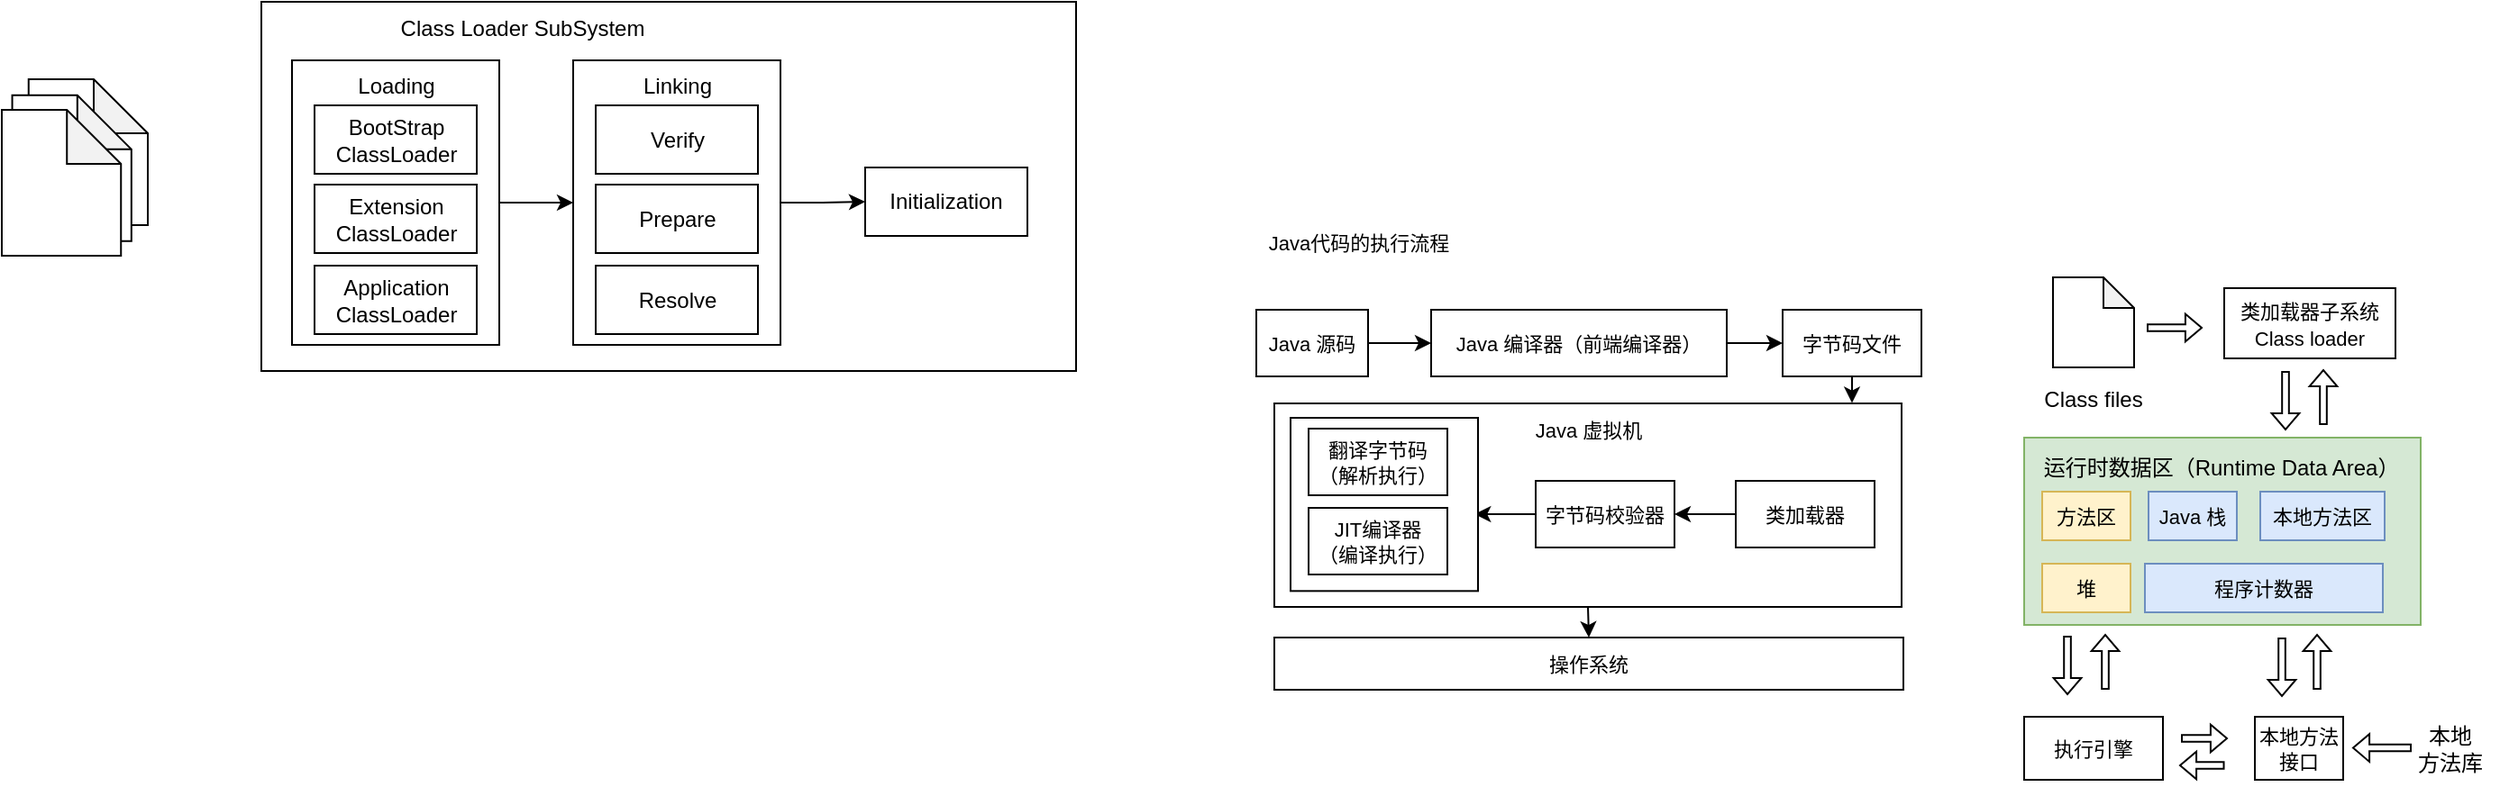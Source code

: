 <mxfile version="20.7.4" type="github">
  <diagram id="2l6POookc13yUhbBXWqV" name="第 1 页">
    <mxGraphModel dx="1468" dy="592" grid="0" gridSize="10" guides="1" tooltips="1" connect="1" arrows="1" fold="1" page="1" pageScale="1" pageWidth="827" pageHeight="1169" math="0" shadow="0">
      <root>
        <mxCell id="0" />
        <mxCell id="1" parent="0" />
        <mxCell id="GEyLh_Zw_DPHrhrjRqtt-2" value="Class files" style="text;html=1;align=center;verticalAlign=middle;resizable=0;points=[];autosize=1;strokeColor=none;fillColor=none;" parent="1" vertex="1">
          <mxGeometry x="331" y="264" width="73" height="26" as="geometry" />
        </mxCell>
        <mxCell id="GEyLh_Zw_DPHrhrjRqtt-4" value="" style="shape=note;whiteSpace=wrap;html=1;backgroundOutline=1;darkOpacity=0.05;size=17;" parent="1" vertex="1">
          <mxGeometry x="346" y="209" width="45" height="50" as="geometry" />
        </mxCell>
        <mxCell id="GEyLh_Zw_DPHrhrjRqtt-7" value="" style="shape=flexArrow;endArrow=classic;html=1;rounded=0;width=3.81;endSize=2.681;endWidth=10.567;" parent="1" edge="1">
          <mxGeometry width="50" height="50" relative="1" as="geometry">
            <mxPoint x="398" y="237" as="sourcePoint" />
            <mxPoint x="429" y="237" as="targetPoint" />
          </mxGeometry>
        </mxCell>
        <mxCell id="GEyLh_Zw_DPHrhrjRqtt-8" value="" style="shape=flexArrow;endArrow=classic;html=1;rounded=0;width=3.81;endSize=2.681;endWidth=10.567;" parent="1" edge="1">
          <mxGeometry width="50" height="50" relative="1" as="geometry">
            <mxPoint x="475" y="261" as="sourcePoint" />
            <mxPoint x="475" y="294" as="targetPoint" />
          </mxGeometry>
        </mxCell>
        <mxCell id="GEyLh_Zw_DPHrhrjRqtt-9" value="&lt;font style=&quot;font-size: 11px;&quot;&gt;类加载器子系统&lt;br&gt;Class loader&lt;br&gt;&lt;/font&gt;" style="rounded=0;whiteSpace=wrap;html=1;" parent="1" vertex="1">
          <mxGeometry x="441" y="215" width="95" height="39" as="geometry" />
        </mxCell>
        <mxCell id="GEyLh_Zw_DPHrhrjRqtt-11" value="" style="shape=flexArrow;endArrow=classic;html=1;rounded=0;width=3.81;endSize=2.681;endWidth=10.567;" parent="1" edge="1">
          <mxGeometry width="50" height="50" relative="1" as="geometry">
            <mxPoint x="496" y="291" as="sourcePoint" />
            <mxPoint x="496" y="260" as="targetPoint" />
          </mxGeometry>
        </mxCell>
        <mxCell id="GEyLh_Zw_DPHrhrjRqtt-12" value="" style="rounded=0;whiteSpace=wrap;html=1;fontSize=11;fillColor=#d5e8d4;strokeColor=#82b366;" parent="1" vertex="1">
          <mxGeometry x="330" y="298" width="220" height="104" as="geometry" />
        </mxCell>
        <mxCell id="GEyLh_Zw_DPHrhrjRqtt-13" value="运行时数据区（Runtime Data Area）" style="text;html=1;align=center;verticalAlign=middle;resizable=0;points=[];autosize=1;strokeColor=none;fillColor=none;" parent="1" vertex="1">
          <mxGeometry x="331" y="302" width="215" height="26" as="geometry" />
        </mxCell>
        <mxCell id="GEyLh_Zw_DPHrhrjRqtt-14" value="方法区" style="rounded=0;whiteSpace=wrap;html=1;fontSize=11;fillColor=#fff2cc;strokeColor=#d6b656;" parent="1" vertex="1">
          <mxGeometry x="340" y="328" width="49" height="27" as="geometry" />
        </mxCell>
        <mxCell id="GEyLh_Zw_DPHrhrjRqtt-15" value="Java 栈" style="rounded=0;whiteSpace=wrap;html=1;fontSize=11;fillColor=#dae8fc;strokeColor=#6c8ebf;" parent="1" vertex="1">
          <mxGeometry x="399" y="328" width="49" height="27" as="geometry" />
        </mxCell>
        <mxCell id="GEyLh_Zw_DPHrhrjRqtt-16" value="本地方法区" style="rounded=0;whiteSpace=wrap;html=1;fontSize=11;fillColor=#dae8fc;strokeColor=#6c8ebf;" parent="1" vertex="1">
          <mxGeometry x="461" y="328" width="69" height="27" as="geometry" />
        </mxCell>
        <mxCell id="GEyLh_Zw_DPHrhrjRqtt-17" value="堆" style="rounded=0;whiteSpace=wrap;html=1;fontSize=11;fillColor=#fff2cc;strokeColor=#d6b656;" parent="1" vertex="1">
          <mxGeometry x="340" y="368" width="49" height="27" as="geometry" />
        </mxCell>
        <mxCell id="GEyLh_Zw_DPHrhrjRqtt-18" value="程序计数器" style="rounded=0;whiteSpace=wrap;html=1;fontSize=11;fillColor=#dae8fc;strokeColor=#6c8ebf;" parent="1" vertex="1">
          <mxGeometry x="397" y="368" width="132" height="27" as="geometry" />
        </mxCell>
        <mxCell id="GEyLh_Zw_DPHrhrjRqtt-19" value="" style="shape=flexArrow;endArrow=classic;html=1;rounded=0;width=3.81;endSize=2.681;endWidth=10.567;" parent="1" edge="1">
          <mxGeometry width="50" height="50" relative="1" as="geometry">
            <mxPoint x="354.01" y="408" as="sourcePoint" />
            <mxPoint x="354.01" y="441" as="targetPoint" />
          </mxGeometry>
        </mxCell>
        <mxCell id="GEyLh_Zw_DPHrhrjRqtt-20" value="" style="shape=flexArrow;endArrow=classic;html=1;rounded=0;width=3.81;endSize=2.681;endWidth=10.567;" parent="1" edge="1">
          <mxGeometry width="50" height="50" relative="1" as="geometry">
            <mxPoint x="375.01" y="438" as="sourcePoint" />
            <mxPoint x="375.01" y="407" as="targetPoint" />
          </mxGeometry>
        </mxCell>
        <mxCell id="GEyLh_Zw_DPHrhrjRqtt-21" value="" style="shape=flexArrow;endArrow=classic;html=1;rounded=0;width=3.81;endSize=2.681;endWidth=10.567;" parent="1" edge="1">
          <mxGeometry width="50" height="50" relative="1" as="geometry">
            <mxPoint x="441.26" y="480" as="sourcePoint" />
            <mxPoint x="416" y="480" as="targetPoint" />
          </mxGeometry>
        </mxCell>
        <mxCell id="GEyLh_Zw_DPHrhrjRqtt-22" value="" style="shape=flexArrow;endArrow=classic;html=1;rounded=0;width=3.81;endSize=2.681;endWidth=10.567;" parent="1" edge="1">
          <mxGeometry width="50" height="50" relative="1" as="geometry">
            <mxPoint x="417" y="465" as="sourcePoint" />
            <mxPoint x="443" y="465" as="targetPoint" />
          </mxGeometry>
        </mxCell>
        <mxCell id="GEyLh_Zw_DPHrhrjRqtt-23" value="执行引擎" style="rounded=0;whiteSpace=wrap;html=1;fontSize=11;" parent="1" vertex="1">
          <mxGeometry x="330" y="453" width="77" height="35" as="geometry" />
        </mxCell>
        <mxCell id="GEyLh_Zw_DPHrhrjRqtt-24" value="本地方法接口" style="rounded=0;whiteSpace=wrap;html=1;fontSize=11;" parent="1" vertex="1">
          <mxGeometry x="458" y="453" width="49" height="35" as="geometry" />
        </mxCell>
        <mxCell id="GEyLh_Zw_DPHrhrjRqtt-25" value="" style="shape=flexArrow;endArrow=classic;html=1;rounded=0;width=3.81;endSize=2.681;endWidth=10.567;" parent="1" edge="1">
          <mxGeometry width="50" height="50" relative="1" as="geometry">
            <mxPoint x="473.01" y="409" as="sourcePoint" />
            <mxPoint x="473.01" y="442" as="targetPoint" />
          </mxGeometry>
        </mxCell>
        <mxCell id="GEyLh_Zw_DPHrhrjRqtt-26" value="" style="shape=flexArrow;endArrow=classic;html=1;rounded=0;width=3.81;endSize=2.681;endWidth=10.567;" parent="1" edge="1">
          <mxGeometry width="50" height="50" relative="1" as="geometry">
            <mxPoint x="492.51" y="438" as="sourcePoint" />
            <mxPoint x="492.51" y="407" as="targetPoint" />
          </mxGeometry>
        </mxCell>
        <mxCell id="GEyLh_Zw_DPHrhrjRqtt-27" value="" style="shape=flexArrow;endArrow=classic;html=1;rounded=0;width=3.81;endSize=2.681;endWidth=10.567;" parent="1" edge="1">
          <mxGeometry width="50" height="50" relative="1" as="geometry">
            <mxPoint x="545" y="470.26" as="sourcePoint" />
            <mxPoint x="512.0" y="470.26" as="targetPoint" />
          </mxGeometry>
        </mxCell>
        <mxCell id="GEyLh_Zw_DPHrhrjRqtt-28" value="本地&lt;br&gt;方法库" style="text;html=1;align=center;verticalAlign=middle;resizable=0;points=[];autosize=1;strokeColor=none;fillColor=none;" parent="1" vertex="1">
          <mxGeometry x="539" y="450" width="54" height="41" as="geometry" />
        </mxCell>
        <mxCell id="GEyLh_Zw_DPHrhrjRqtt-43" style="edgeStyle=orthogonalEdgeStyle;rounded=0;orthogonalLoop=1;jettySize=auto;html=1;exitX=1;exitY=0.5;exitDx=0;exitDy=0;fontSize=11;" parent="1" source="GEyLh_Zw_DPHrhrjRqtt-30" target="GEyLh_Zw_DPHrhrjRqtt-31" edge="1">
          <mxGeometry relative="1" as="geometry" />
        </mxCell>
        <mxCell id="GEyLh_Zw_DPHrhrjRqtt-30" value="Java 源码" style="rounded=0;whiteSpace=wrap;html=1;fontSize=11;" parent="1" vertex="1">
          <mxGeometry x="-96" y="227" width="62" height="37" as="geometry" />
        </mxCell>
        <mxCell id="GEyLh_Zw_DPHrhrjRqtt-44" style="edgeStyle=orthogonalEdgeStyle;rounded=0;orthogonalLoop=1;jettySize=auto;html=1;exitX=1;exitY=0.5;exitDx=0;exitDy=0;fontSize=11;" parent="1" source="GEyLh_Zw_DPHrhrjRqtt-31" target="GEyLh_Zw_DPHrhrjRqtt-32" edge="1">
          <mxGeometry relative="1" as="geometry" />
        </mxCell>
        <mxCell id="GEyLh_Zw_DPHrhrjRqtt-31" value="Java 编译器（前端编译器）" style="rounded=0;whiteSpace=wrap;html=1;fontSize=11;" parent="1" vertex="1">
          <mxGeometry x="1" y="227" width="164" height="37" as="geometry" />
        </mxCell>
        <mxCell id="GEyLh_Zw_DPHrhrjRqtt-45" style="edgeStyle=orthogonalEdgeStyle;rounded=0;orthogonalLoop=1;jettySize=auto;html=1;exitX=0.5;exitY=1;exitDx=0;exitDy=0;entryX=0.921;entryY=-0.002;entryDx=0;entryDy=0;entryPerimeter=0;fontSize=11;" parent="1" source="GEyLh_Zw_DPHrhrjRqtt-32" target="GEyLh_Zw_DPHrhrjRqtt-33" edge="1">
          <mxGeometry relative="1" as="geometry" />
        </mxCell>
        <mxCell id="GEyLh_Zw_DPHrhrjRqtt-32" value="字节码文件" style="rounded=0;whiteSpace=wrap;html=1;fontSize=11;" parent="1" vertex="1">
          <mxGeometry x="196" y="227" width="77" height="37" as="geometry" />
        </mxCell>
        <mxCell id="GEyLh_Zw_DPHrhrjRqtt-47" style="edgeStyle=orthogonalEdgeStyle;rounded=0;orthogonalLoop=1;jettySize=auto;html=1;exitX=0.5;exitY=1;exitDx=0;exitDy=0;entryX=0.5;entryY=0;entryDx=0;entryDy=0;fontSize=11;" parent="1" source="GEyLh_Zw_DPHrhrjRqtt-33" target="GEyLh_Zw_DPHrhrjRqtt-46" edge="1">
          <mxGeometry relative="1" as="geometry" />
        </mxCell>
        <mxCell id="GEyLh_Zw_DPHrhrjRqtt-33" value="" style="rounded=0;whiteSpace=wrap;html=1;fontSize=11;" parent="1" vertex="1">
          <mxGeometry x="-86" y="279" width="348" height="113" as="geometry" />
        </mxCell>
        <mxCell id="GEyLh_Zw_DPHrhrjRqtt-34" value="Java 虚拟机" style="text;html=1;strokeColor=none;fillColor=none;align=center;verticalAlign=middle;whiteSpace=wrap;rounded=0;fontSize=11;" parent="1" vertex="1">
          <mxGeometry x="41.5" y="279" width="93" height="30" as="geometry" />
        </mxCell>
        <mxCell id="GEyLh_Zw_DPHrhrjRqtt-39" style="edgeStyle=orthogonalEdgeStyle;rounded=0;orthogonalLoop=1;jettySize=auto;html=1;exitX=0;exitY=0.5;exitDx=0;exitDy=0;fontSize=11;" parent="1" source="GEyLh_Zw_DPHrhrjRqtt-35" target="GEyLh_Zw_DPHrhrjRqtt-36" edge="1">
          <mxGeometry relative="1" as="geometry" />
        </mxCell>
        <mxCell id="GEyLh_Zw_DPHrhrjRqtt-35" value="类加载器" style="rounded=0;whiteSpace=wrap;html=1;fontSize=11;" parent="1" vertex="1">
          <mxGeometry x="170" y="322" width="77" height="37" as="geometry" />
        </mxCell>
        <mxCell id="GEyLh_Zw_DPHrhrjRqtt-42" style="edgeStyle=orthogonalEdgeStyle;rounded=0;orthogonalLoop=1;jettySize=auto;html=1;exitX=0;exitY=0.5;exitDx=0;exitDy=0;entryX=0.982;entryY=0.556;entryDx=0;entryDy=0;entryPerimeter=0;fontSize=11;" parent="1" source="GEyLh_Zw_DPHrhrjRqtt-36" target="GEyLh_Zw_DPHrhrjRqtt-41" edge="1">
          <mxGeometry relative="1" as="geometry" />
        </mxCell>
        <mxCell id="GEyLh_Zw_DPHrhrjRqtt-36" value="字节码校验器" style="rounded=0;whiteSpace=wrap;html=1;fontSize=11;" parent="1" vertex="1">
          <mxGeometry x="59" y="322" width="77" height="37" as="geometry" />
        </mxCell>
        <mxCell id="GEyLh_Zw_DPHrhrjRqtt-41" value="" style="rounded=0;whiteSpace=wrap;html=1;fontSize=11;shadow=0;" parent="1" vertex="1">
          <mxGeometry x="-77" y="287" width="104" height="96.17" as="geometry" />
        </mxCell>
        <mxCell id="GEyLh_Zw_DPHrhrjRqtt-37" value="翻译字节码&lt;br&gt;（解析执行）" style="rounded=0;whiteSpace=wrap;html=1;fontSize=11;" parent="1" vertex="1">
          <mxGeometry x="-67" y="293" width="77" height="37" as="geometry" />
        </mxCell>
        <mxCell id="GEyLh_Zw_DPHrhrjRqtt-38" value="JIT编译器&lt;br&gt;（编译执行）" style="rounded=0;whiteSpace=wrap;html=1;fontSize=11;" parent="1" vertex="1">
          <mxGeometry x="-67" y="337" width="77" height="37" as="geometry" />
        </mxCell>
        <mxCell id="GEyLh_Zw_DPHrhrjRqtt-46" value="操作系统" style="rounded=0;whiteSpace=wrap;html=1;shadow=0;fontSize=11;" parent="1" vertex="1">
          <mxGeometry x="-86" y="409" width="349" height="29" as="geometry" />
        </mxCell>
        <mxCell id="GEyLh_Zw_DPHrhrjRqtt-48" value="Java代码的执行流程" style="text;html=1;strokeColor=none;fillColor=none;align=center;verticalAlign=middle;whiteSpace=wrap;rounded=0;shadow=0;fontSize=11;" parent="1" vertex="1">
          <mxGeometry x="-98" y="170" width="118" height="39" as="geometry" />
        </mxCell>
        <mxCell id="VM4BvxP8CKEREufvAeqi-4" value="" style="group" vertex="1" connectable="0" parent="1">
          <mxGeometry x="-792" y="99" width="81" height="98" as="geometry" />
        </mxCell>
        <mxCell id="VM4BvxP8CKEREufvAeqi-1" value="" style="shape=note;whiteSpace=wrap;html=1;backgroundOutline=1;darkOpacity=0.05;" vertex="1" parent="VM4BvxP8CKEREufvAeqi-4">
          <mxGeometry x="14.878" width="66.122" height="80.992" as="geometry" />
        </mxCell>
        <mxCell id="VM4BvxP8CKEREufvAeqi-2" value="" style="shape=note;whiteSpace=wrap;html=1;backgroundOutline=1;darkOpacity=0.05;" vertex="1" parent="VM4BvxP8CKEREufvAeqi-4">
          <mxGeometry x="5.786" y="8.909" width="66.122" height="80.992" as="geometry" />
        </mxCell>
        <mxCell id="VM4BvxP8CKEREufvAeqi-3" value="" style="shape=note;whiteSpace=wrap;html=1;backgroundOutline=1;darkOpacity=0.05;" vertex="1" parent="VM4BvxP8CKEREufvAeqi-4">
          <mxGeometry y="17.008" width="66.122" height="80.992" as="geometry" />
        </mxCell>
        <mxCell id="VM4BvxP8CKEREufvAeqi-5" value="" style="rounded=0;whiteSpace=wrap;html=1;" vertex="1" parent="1">
          <mxGeometry x="-648" y="56" width="452" height="205" as="geometry" />
        </mxCell>
        <mxCell id="VM4BvxP8CKEREufvAeqi-18" style="edgeStyle=orthogonalEdgeStyle;rounded=0;orthogonalLoop=1;jettySize=auto;html=1;exitX=1;exitY=0.5;exitDx=0;exitDy=0;entryX=0;entryY=0.5;entryDx=0;entryDy=0;" edge="1" parent="1" source="VM4BvxP8CKEREufvAeqi-6" target="VM4BvxP8CKEREufvAeqi-11">
          <mxGeometry relative="1" as="geometry" />
        </mxCell>
        <mxCell id="VM4BvxP8CKEREufvAeqi-6" value="" style="rounded=0;whiteSpace=wrap;html=1;" vertex="1" parent="1">
          <mxGeometry x="-631" y="88.5" width="115" height="158" as="geometry" />
        </mxCell>
        <mxCell id="VM4BvxP8CKEREufvAeqi-7" value="BootStrap&lt;br&gt;ClassLoader" style="rounded=0;whiteSpace=wrap;html=1;" vertex="1" parent="1">
          <mxGeometry x="-618.5" y="113.5" width="90" height="38" as="geometry" />
        </mxCell>
        <mxCell id="VM4BvxP8CKEREufvAeqi-8" value="Loading" style="text;html=1;strokeColor=none;fillColor=none;align=center;verticalAlign=middle;whiteSpace=wrap;rounded=0;" vertex="1" parent="1">
          <mxGeometry x="-603.5" y="87.5" width="60" height="30" as="geometry" />
        </mxCell>
        <mxCell id="VM4BvxP8CKEREufvAeqi-9" value="Extension&lt;br&gt;ClassLoader" style="rounded=0;whiteSpace=wrap;html=1;" vertex="1" parent="1">
          <mxGeometry x="-618.5" y="157.5" width="90" height="38" as="geometry" />
        </mxCell>
        <mxCell id="VM4BvxP8CKEREufvAeqi-10" value="Application&lt;br&gt;ClassLoader" style="rounded=0;whiteSpace=wrap;html=1;" vertex="1" parent="1">
          <mxGeometry x="-618.5" y="202.5" width="90" height="38" as="geometry" />
        </mxCell>
        <mxCell id="VM4BvxP8CKEREufvAeqi-19" style="edgeStyle=orthogonalEdgeStyle;rounded=0;orthogonalLoop=1;jettySize=auto;html=1;exitX=1;exitY=0.5;exitDx=0;exitDy=0;" edge="1" parent="1" source="VM4BvxP8CKEREufvAeqi-11" target="VM4BvxP8CKEREufvAeqi-16">
          <mxGeometry relative="1" as="geometry" />
        </mxCell>
        <mxCell id="VM4BvxP8CKEREufvAeqi-11" value="" style="rounded=0;whiteSpace=wrap;html=1;" vertex="1" parent="1">
          <mxGeometry x="-475" y="88.5" width="115" height="158" as="geometry" />
        </mxCell>
        <mxCell id="VM4BvxP8CKEREufvAeqi-12" value="Verify" style="rounded=0;whiteSpace=wrap;html=1;" vertex="1" parent="1">
          <mxGeometry x="-462.5" y="113.5" width="90" height="38" as="geometry" />
        </mxCell>
        <mxCell id="VM4BvxP8CKEREufvAeqi-13" value="Linking" style="text;html=1;strokeColor=none;fillColor=none;align=center;verticalAlign=middle;whiteSpace=wrap;rounded=0;" vertex="1" parent="1">
          <mxGeometry x="-447.5" y="87.5" width="60" height="30" as="geometry" />
        </mxCell>
        <mxCell id="VM4BvxP8CKEREufvAeqi-14" value="Prepare" style="rounded=0;whiteSpace=wrap;html=1;" vertex="1" parent="1">
          <mxGeometry x="-462.5" y="157.5" width="90" height="38" as="geometry" />
        </mxCell>
        <mxCell id="VM4BvxP8CKEREufvAeqi-15" value="Resolve" style="rounded=0;whiteSpace=wrap;html=1;" vertex="1" parent="1">
          <mxGeometry x="-462.5" y="202.5" width="90" height="38" as="geometry" />
        </mxCell>
        <mxCell id="VM4BvxP8CKEREufvAeqi-16" value="Initialization" style="rounded=0;whiteSpace=wrap;html=1;" vertex="1" parent="1">
          <mxGeometry x="-313" y="148" width="90" height="38" as="geometry" />
        </mxCell>
        <mxCell id="VM4BvxP8CKEREufvAeqi-17" value="Class Loader SubSystem" style="text;html=1;strokeColor=none;fillColor=none;align=center;verticalAlign=middle;whiteSpace=wrap;rounded=0;" vertex="1" parent="1">
          <mxGeometry x="-579" y="56" width="152" height="30" as="geometry" />
        </mxCell>
      </root>
    </mxGraphModel>
  </diagram>
</mxfile>
